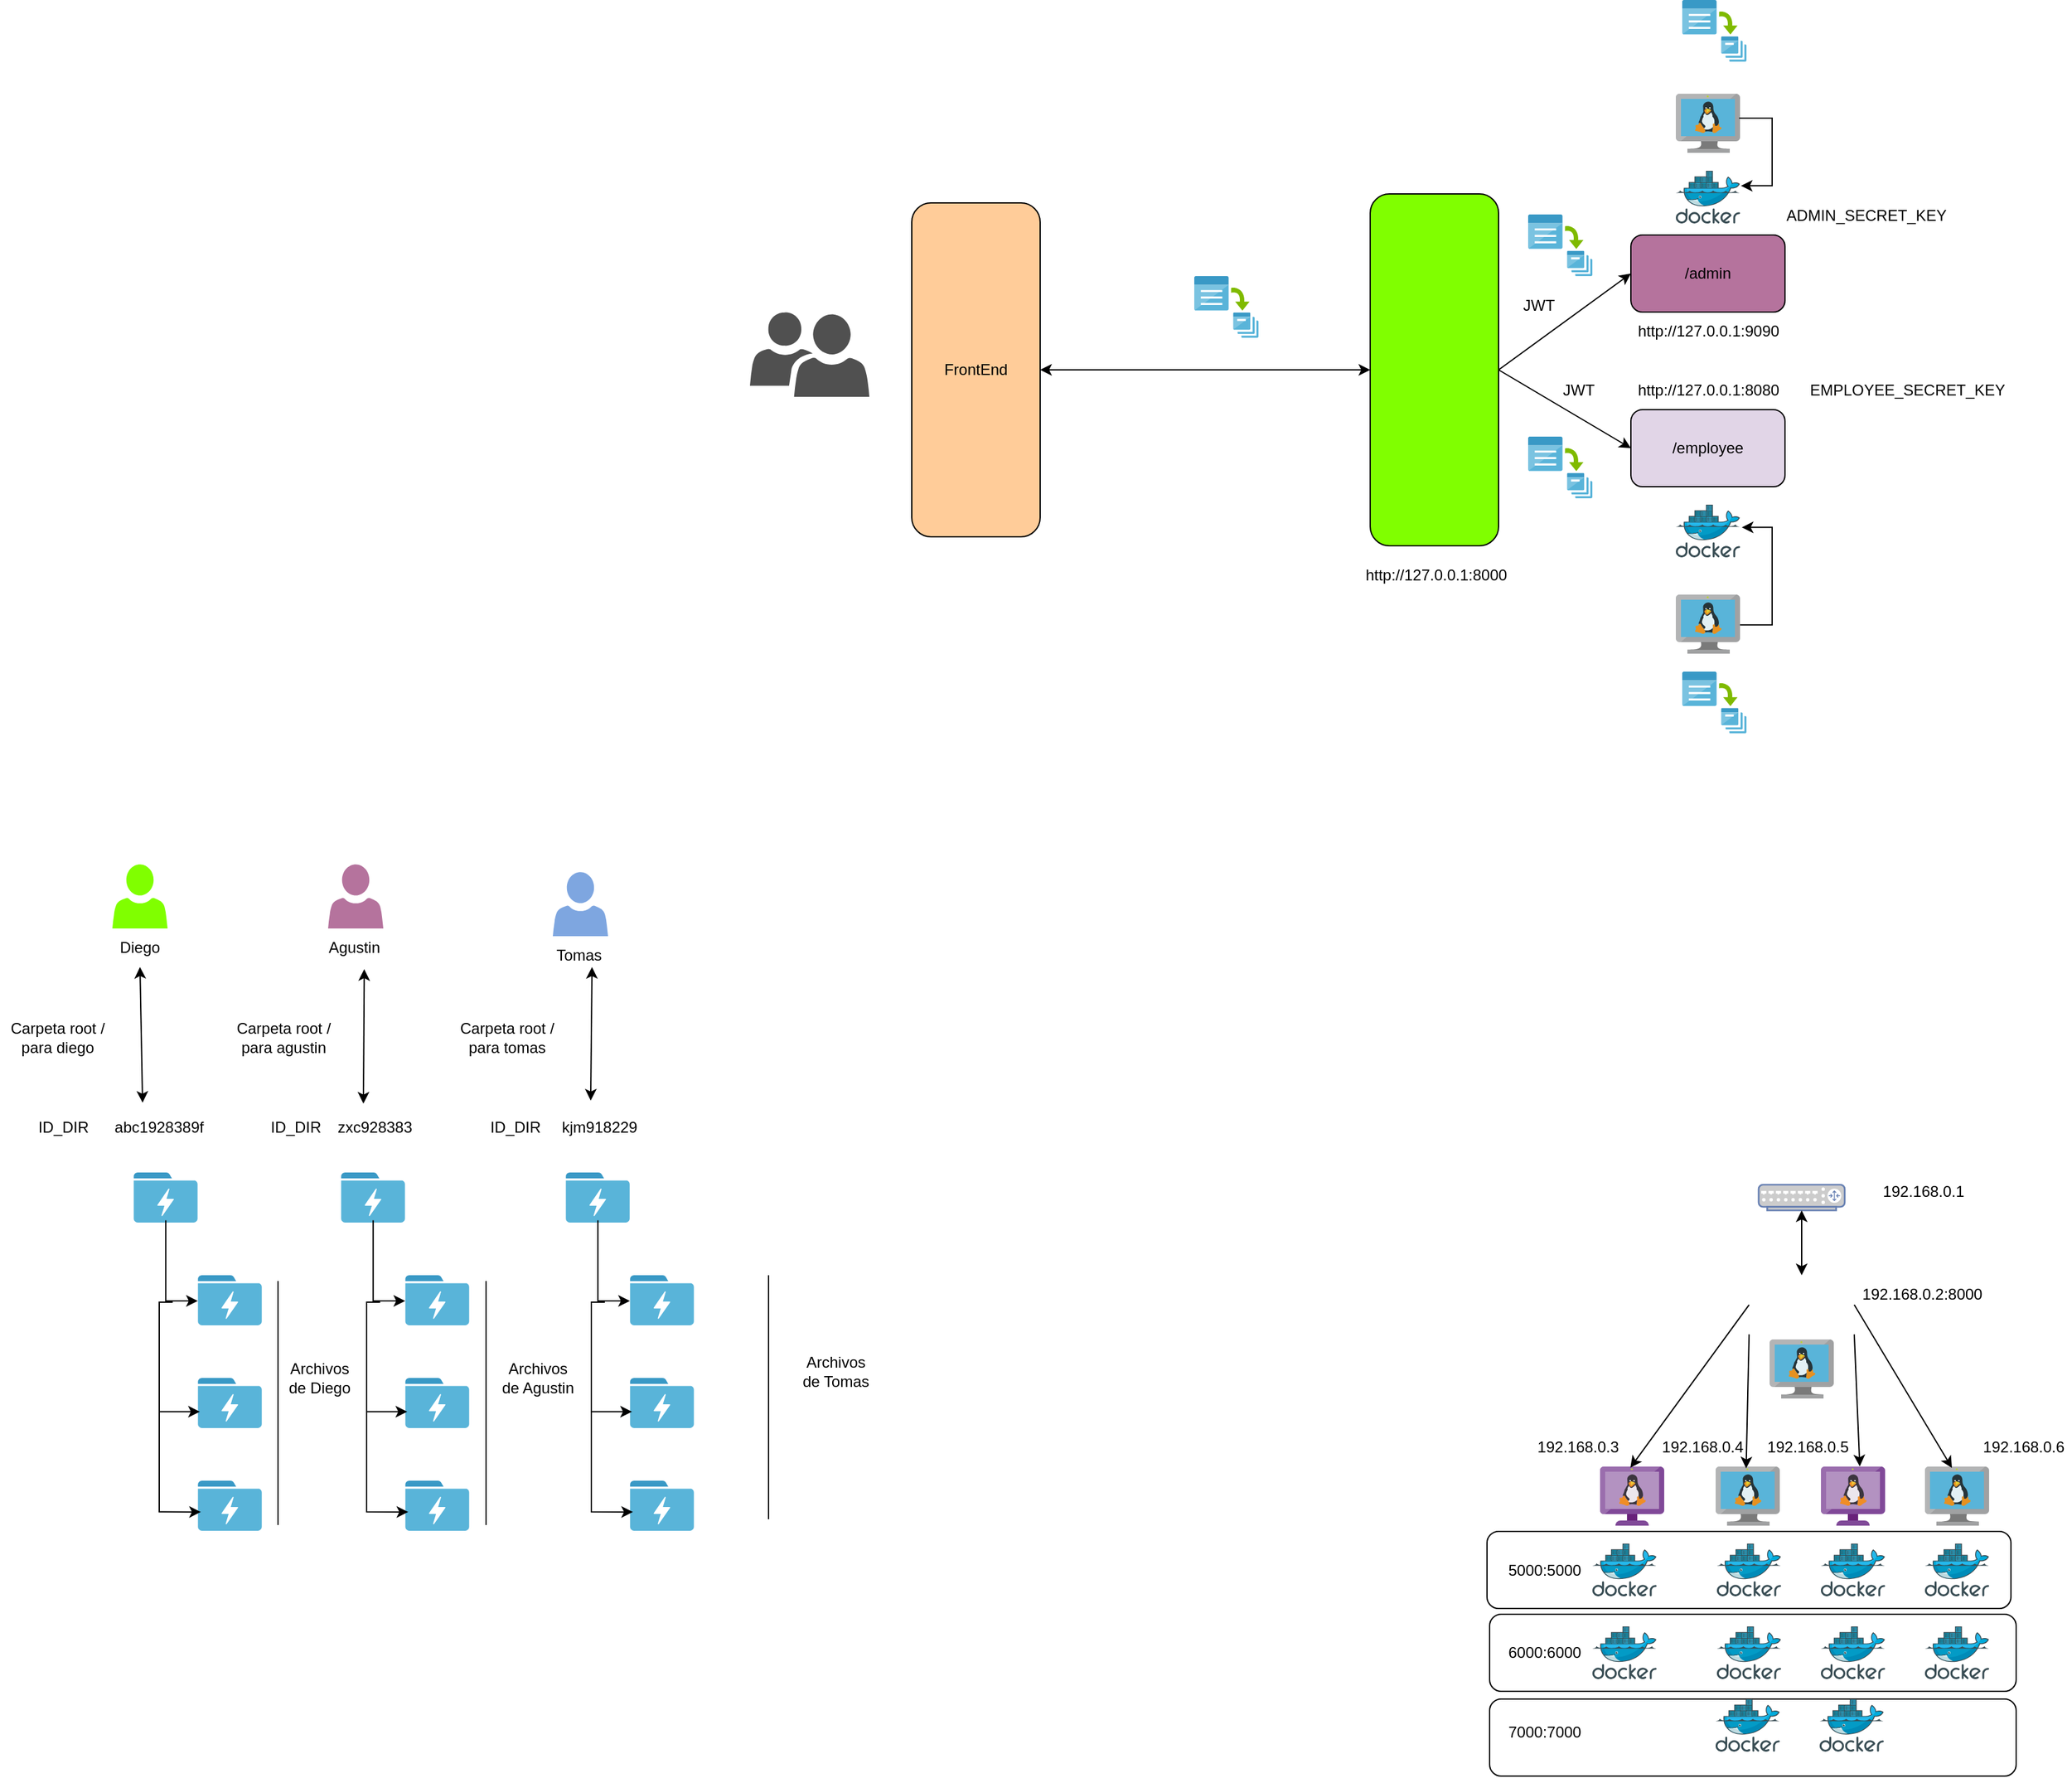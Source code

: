 <mxfile version="24.7.7">
  <diagram name="Página-1" id="3RQDp_vYsMKsHzHc4yRh">
    <mxGraphModel dx="1422" dy="674" grid="1" gridSize="10" guides="1" tooltips="1" connect="1" arrows="1" fold="1" page="1" pageScale="1" pageWidth="827" pageHeight="1169" math="0" shadow="0">
      <root>
        <mxCell id="0" />
        <mxCell id="1" parent="0" />
        <mxCell id="InMVxaxeCT_G5kLAHGeh-51" value="" style="rounded=1;whiteSpace=wrap;html=1;" vertex="1" parent="1">
          <mxGeometry x="1310" y="1520" width="410" height="60" as="geometry" />
        </mxCell>
        <mxCell id="InMVxaxeCT_G5kLAHGeh-50" value="" style="rounded=1;whiteSpace=wrap;html=1;" vertex="1" parent="1">
          <mxGeometry x="1310" y="1454" width="410" height="60" as="geometry" />
        </mxCell>
        <mxCell id="InMVxaxeCT_G5kLAHGeh-49" value="" style="rounded=1;whiteSpace=wrap;html=1;" vertex="1" parent="1">
          <mxGeometry x="1307.95" y="1389.5" width="408" height="60" as="geometry" />
        </mxCell>
        <mxCell id="np63MpRmcKCv9q-ggZMW-1" value="" style="rounded=1;whiteSpace=wrap;html=1;rotation=90;fillColor=#80FF00;" parent="1" vertex="1">
          <mxGeometry x="1130" y="435" width="274" height="100" as="geometry" />
        </mxCell>
        <mxCell id="np63MpRmcKCv9q-ggZMW-4" value="" style="endArrow=classic;html=1;rounded=0;exitX=0.5;exitY=0;exitDx=0;exitDy=0;entryX=0;entryY=0.5;entryDx=0;entryDy=0;" parent="1" source="np63MpRmcKCv9q-ggZMW-1" target="np63MpRmcKCv9q-ggZMW-9" edge="1">
          <mxGeometry width="50" height="50" relative="1" as="geometry">
            <mxPoint x="1480" y="520" as="sourcePoint" />
            <mxPoint x="1420" y="485" as="targetPoint" />
          </mxGeometry>
        </mxCell>
        <mxCell id="np63MpRmcKCv9q-ggZMW-9" value="/employee" style="rounded=1;whiteSpace=wrap;html=1;fillColor=#E1D5E7;" parent="1" vertex="1">
          <mxGeometry x="1420" y="516" width="120" height="60" as="geometry" />
        </mxCell>
        <mxCell id="np63MpRmcKCv9q-ggZMW-10" value="" style="endArrow=classic;html=1;rounded=0;exitX=0.5;exitY=0;exitDx=0;exitDy=0;entryX=0;entryY=0.5;entryDx=0;entryDy=0;" parent="1" source="np63MpRmcKCv9q-ggZMW-1" target="np63MpRmcKCv9q-ggZMW-11" edge="1">
          <mxGeometry width="50" height="50" relative="1" as="geometry">
            <mxPoint x="1540" y="470" as="sourcePoint" />
            <mxPoint x="1420" y="420" as="targetPoint" />
          </mxGeometry>
        </mxCell>
        <mxCell id="np63MpRmcKCv9q-ggZMW-11" value="/admin" style="rounded=1;whiteSpace=wrap;html=1;fillColor=#B5739D;" parent="1" vertex="1">
          <mxGeometry x="1420" y="380" width="120" height="60" as="geometry" />
        </mxCell>
        <mxCell id="np63MpRmcKCv9q-ggZMW-12" value="" style="image;sketch=0;aspect=fixed;html=1;points=[];align=center;fontSize=12;image=img/lib/mscae/Docker.svg;" parent="1" vertex="1">
          <mxGeometry x="1455" y="590" width="50" height="41" as="geometry" />
        </mxCell>
        <mxCell id="np63MpRmcKCv9q-ggZMW-16" value="" style="image;sketch=0;aspect=fixed;html=1;points=[];align=center;fontSize=12;image=img/lib/mscae/Docker.svg;" parent="1" vertex="1">
          <mxGeometry x="1455" y="330" width="50" height="41" as="geometry" />
        </mxCell>
        <mxCell id="np63MpRmcKCv9q-ggZMW-18" value="" style="image;sketch=0;aspect=fixed;html=1;points=[];align=center;fontSize=12;image=img/lib/mscae/VM_Linux.svg;" parent="1" vertex="1">
          <mxGeometry x="1455" y="270" width="50" height="46" as="geometry" />
        </mxCell>
        <mxCell id="np63MpRmcKCv9q-ggZMW-19" value="" style="image;sketch=0;aspect=fixed;html=1;points=[];align=center;fontSize=12;image=img/lib/mscae/VM_Linux.svg;" parent="1" vertex="1">
          <mxGeometry x="1455" y="660" width="50" height="46" as="geometry" />
        </mxCell>
        <mxCell id="np63MpRmcKCv9q-ggZMW-20" value="" style="endArrow=classic;html=1;rounded=0;exitX=0.987;exitY=0.413;exitDx=0;exitDy=0;exitPerimeter=0;entryX=1.013;entryY=0.285;entryDx=0;entryDy=0;entryPerimeter=0;edgeStyle=elbowEdgeStyle;" parent="1" source="np63MpRmcKCv9q-ggZMW-18" target="np63MpRmcKCv9q-ggZMW-16" edge="1">
          <mxGeometry width="50" height="50" relative="1" as="geometry">
            <mxPoint x="1590" y="500" as="sourcePoint" />
            <mxPoint x="1640" y="450" as="targetPoint" />
            <Array as="points">
              <mxPoint x="1530" y="320" />
            </Array>
          </mxGeometry>
        </mxCell>
        <mxCell id="np63MpRmcKCv9q-ggZMW-21" value="" style="endArrow=classic;html=1;rounded=0;exitX=1;exitY=0.514;exitDx=0;exitDy=0;exitPerimeter=0;entryX=1.027;entryY=0.431;entryDx=0;entryDy=0;entryPerimeter=0;edgeStyle=elbowEdgeStyle;" parent="1" source="np63MpRmcKCv9q-ggZMW-19" target="np63MpRmcKCv9q-ggZMW-12" edge="1">
          <mxGeometry width="50" height="50" relative="1" as="geometry">
            <mxPoint x="1640" y="530" as="sourcePoint" />
            <mxPoint x="1690" y="480" as="targetPoint" />
            <Array as="points">
              <mxPoint x="1530" y="640" />
            </Array>
          </mxGeometry>
        </mxCell>
        <mxCell id="np63MpRmcKCv9q-ggZMW-25" value="" style="shape=image;verticalLabelPosition=bottom;labelBackgroundColor=default;verticalAlign=top;aspect=fixed;imageAspect=0;image=https://www.f5.com/go/product/welcome-to-nginx.socialImage.png;" parent="1" vertex="1">
          <mxGeometry x="1226.05" y="460" width="81.89" height="46.06" as="geometry" />
        </mxCell>
        <mxCell id="np63MpRmcKCv9q-ggZMW-26" value="FrontEnd" style="rounded=1;whiteSpace=wrap;html=1;fillColor=#FFCC99;" parent="1" vertex="1">
          <mxGeometry x="860" y="355" width="100" height="260" as="geometry" />
        </mxCell>
        <mxCell id="np63MpRmcKCv9q-ggZMW-27" value="" style="endArrow=classic;startArrow=classic;html=1;rounded=0;exitX=1;exitY=0.5;exitDx=0;exitDy=0;entryX=0.5;entryY=1;entryDx=0;entryDy=0;" parent="1" source="np63MpRmcKCv9q-ggZMW-26" target="np63MpRmcKCv9q-ggZMW-1" edge="1">
          <mxGeometry width="50" height="50" relative="1" as="geometry">
            <mxPoint x="1240" y="430" as="sourcePoint" />
            <mxPoint x="1290" y="380" as="targetPoint" />
          </mxGeometry>
        </mxCell>
        <mxCell id="np63MpRmcKCv9q-ggZMW-29" value="" style="sketch=0;pointerEvents=1;shadow=0;dashed=0;html=1;strokeColor=none;labelPosition=center;verticalLabelPosition=bottom;verticalAlign=top;align=center;fillColor=#505050;shape=mxgraph.mscae.intune.user_group" parent="1" vertex="1">
          <mxGeometry x="734" y="440.06" width="93" height="66" as="geometry" />
        </mxCell>
        <mxCell id="np63MpRmcKCv9q-ggZMW-30" value="" style="image;sketch=0;aspect=fixed;html=1;points=[];align=center;fontSize=12;image=img/lib/mscae/Batch_Accounts.svg;" parent="1" vertex="1">
          <mxGeometry x="1080" y="412" width="50" height="48" as="geometry" />
        </mxCell>
        <mxCell id="np63MpRmcKCv9q-ggZMW-31" value="" style="image;sketch=0;aspect=fixed;html=1;points=[];align=center;fontSize=12;image=img/lib/mscae/Batch_Accounts.svg;" parent="1" vertex="1">
          <mxGeometry x="1340" y="364" width="50" height="48" as="geometry" />
        </mxCell>
        <mxCell id="np63MpRmcKCv9q-ggZMW-32" value="" style="image;sketch=0;aspect=fixed;html=1;points=[];align=center;fontSize=12;image=img/lib/mscae/Batch_Accounts.svg;" parent="1" vertex="1">
          <mxGeometry x="1460" y="197" width="50" height="48" as="geometry" />
        </mxCell>
        <mxCell id="np63MpRmcKCv9q-ggZMW-33" value="" style="image;sketch=0;aspect=fixed;html=1;points=[];align=center;fontSize=12;image=img/lib/mscae/Batch_Accounts.svg;" parent="1" vertex="1">
          <mxGeometry x="1340" y="537" width="50" height="48" as="geometry" />
        </mxCell>
        <mxCell id="np63MpRmcKCv9q-ggZMW-34" value="" style="image;sketch=0;aspect=fixed;html=1;points=[];align=center;fontSize=12;image=img/lib/mscae/Batch_Accounts.svg;" parent="1" vertex="1">
          <mxGeometry x="1460" y="720" width="50" height="48" as="geometry" />
        </mxCell>
        <mxCell id="np63MpRmcKCv9q-ggZMW-35" value="" style="shape=image;verticalLabelPosition=bottom;labelBackgroundColor=default;verticalAlign=top;aspect=fixed;imageAspect=0;image=https://cdn.worldvectorlogo.com/logos/fastapi.svg;" parent="1" vertex="1">
          <mxGeometry x="1550" y="526" width="40" height="40" as="geometry" />
        </mxCell>
        <mxCell id="np63MpRmcKCv9q-ggZMW-36" value="" style="shape=image;verticalLabelPosition=bottom;labelBackgroundColor=default;verticalAlign=top;aspect=fixed;imageAspect=0;image=https://cdn.worldvectorlogo.com/logos/fastapi.svg;" parent="1" vertex="1">
          <mxGeometry x="1550" y="395" width="40" height="40" as="geometry" />
        </mxCell>
        <mxCell id="np63MpRmcKCv9q-ggZMW-40" value="ADMIN_SECRET_KEY" style="text;html=1;align=center;verticalAlign=middle;resizable=0;points=[];autosize=1;strokeColor=none;fillColor=none;" parent="1" vertex="1">
          <mxGeometry x="1528" y="350" width="150" height="30" as="geometry" />
        </mxCell>
        <mxCell id="np63MpRmcKCv9q-ggZMW-41" value="EMPLOYEE_SECRET_KEY" style="text;html=1;align=center;verticalAlign=middle;resizable=0;points=[];autosize=1;strokeColor=none;fillColor=none;" parent="1" vertex="1">
          <mxGeometry x="1545" y="486" width="180" height="30" as="geometry" />
        </mxCell>
        <mxCell id="np63MpRmcKCv9q-ggZMW-42" value="" style="image;sketch=0;aspect=fixed;html=1;points=[];align=center;fontSize=12;image=img/lib/mscae/Data_Lake_Store.svg;" parent="1" vertex="1">
          <mxGeometry x="254" y="1110" width="50" height="39" as="geometry" />
        </mxCell>
        <mxCell id="np63MpRmcKCv9q-ggZMW-43" value="" style="image;sketch=0;aspect=fixed;html=1;points=[];align=center;fontSize=12;image=img/lib/mscae/Data_Lake_Store.svg;" parent="1" vertex="1">
          <mxGeometry x="304" y="1190" width="50" height="39" as="geometry" />
        </mxCell>
        <mxCell id="np63MpRmcKCv9q-ggZMW-44" value="" style="image;sketch=0;aspect=fixed;html=1;points=[];align=center;fontSize=12;image=img/lib/mscae/Data_Lake_Store.svg;" parent="1" vertex="1">
          <mxGeometry x="304" y="1270" width="50" height="39" as="geometry" />
        </mxCell>
        <mxCell id="np63MpRmcKCv9q-ggZMW-45" value="" style="image;sketch=0;aspect=fixed;html=1;points=[];align=center;fontSize=12;image=img/lib/mscae/Data_Lake_Store.svg;" parent="1" vertex="1">
          <mxGeometry x="304" y="1350" width="50" height="39" as="geometry" />
        </mxCell>
        <mxCell id="np63MpRmcKCv9q-ggZMW-46" value="" style="endArrow=classic;html=1;rounded=0;exitX=0.502;exitY=0.956;exitDx=0;exitDy=0;exitPerimeter=0;edgeStyle=orthogonalEdgeStyle;" parent="1" source="np63MpRmcKCv9q-ggZMW-42" edge="1">
          <mxGeometry width="50" height="50" relative="1" as="geometry">
            <mxPoint x="384" y="1220" as="sourcePoint" />
            <mxPoint x="304" y="1210" as="targetPoint" />
            <Array as="points">
              <mxPoint x="279" y="1210" />
            </Array>
          </mxGeometry>
        </mxCell>
        <mxCell id="np63MpRmcKCv9q-ggZMW-47" value="" style="endArrow=classic;html=1;rounded=0;entryX=0.032;entryY=0.673;entryDx=0;entryDy=0;entryPerimeter=0;edgeStyle=orthogonalEdgeStyle;" parent="1" target="np63MpRmcKCv9q-ggZMW-44" edge="1">
          <mxGeometry width="50" height="50" relative="1" as="geometry">
            <mxPoint x="284" y="1210" as="sourcePoint" />
            <mxPoint x="424" y="1270" as="targetPoint" />
            <Array as="points">
              <mxPoint x="274" y="1211" />
              <mxPoint x="274" y="1296" />
            </Array>
          </mxGeometry>
        </mxCell>
        <mxCell id="np63MpRmcKCv9q-ggZMW-48" value="" style="endArrow=classic;html=1;rounded=0;entryX=0.048;entryY=0.624;entryDx=0;entryDy=0;entryPerimeter=0;edgeStyle=orthogonalEdgeStyle;" parent="1" target="np63MpRmcKCv9q-ggZMW-45" edge="1">
          <mxGeometry width="50" height="50" relative="1" as="geometry">
            <mxPoint x="274" y="1290" as="sourcePoint" />
            <mxPoint x="394" y="1260" as="targetPoint" />
            <Array as="points">
              <mxPoint x="274" y="1374" />
            </Array>
          </mxGeometry>
        </mxCell>
        <mxCell id="np63MpRmcKCv9q-ggZMW-50" value="" style="sketch=0;pointerEvents=1;shadow=0;dashed=0;html=1;strokeColor=none;labelPosition=center;verticalLabelPosition=bottom;verticalAlign=top;align=center;fillColor=#80FF00;shape=mxgraph.mscae.intune.account_portal" parent="1" vertex="1">
          <mxGeometry x="237.5" y="870" width="43" height="50" as="geometry" />
        </mxCell>
        <mxCell id="np63MpRmcKCv9q-ggZMW-51" value="" style="sketch=0;pointerEvents=1;shadow=0;dashed=0;html=1;strokeColor=none;labelPosition=center;verticalLabelPosition=bottom;verticalAlign=top;align=center;fillColor=#B5739D;shape=mxgraph.mscae.intune.account_portal" parent="1" vertex="1">
          <mxGeometry x="405.5" y="870" width="43" height="50" as="geometry" />
        </mxCell>
        <mxCell id="np63MpRmcKCv9q-ggZMW-52" value="Diego" style="text;html=1;align=center;verticalAlign=middle;whiteSpace=wrap;rounded=0;" parent="1" vertex="1">
          <mxGeometry x="229" y="920" width="60" height="30" as="geometry" />
        </mxCell>
        <mxCell id="np63MpRmcKCv9q-ggZMW-53" value="Agustin" style="text;html=1;align=center;verticalAlign=middle;whiteSpace=wrap;rounded=0;" parent="1" vertex="1">
          <mxGeometry x="395.5" y="920" width="60" height="30" as="geometry" />
        </mxCell>
        <mxCell id="np63MpRmcKCv9q-ggZMW-54" value="" style="sketch=0;pointerEvents=1;shadow=0;dashed=0;html=1;strokeColor=none;labelPosition=center;verticalLabelPosition=bottom;verticalAlign=top;align=center;fillColor=#7EA6E0;shape=mxgraph.mscae.intune.account_portal" parent="1" vertex="1">
          <mxGeometry x="580.5" y="876" width="43" height="50" as="geometry" />
        </mxCell>
        <mxCell id="np63MpRmcKCv9q-ggZMW-55" value="Tomas" style="text;html=1;align=center;verticalAlign=middle;whiteSpace=wrap;rounded=0;" parent="1" vertex="1">
          <mxGeometry x="570.5" y="926" width="60" height="30" as="geometry" />
        </mxCell>
        <mxCell id="np63MpRmcKCv9q-ggZMW-56" value="" style="image;sketch=0;aspect=fixed;html=1;points=[];align=center;fontSize=12;image=img/lib/mscae/Data_Lake_Store.svg;" parent="1" vertex="1">
          <mxGeometry x="415.5" y="1110" width="50" height="39" as="geometry" />
        </mxCell>
        <mxCell id="np63MpRmcKCv9q-ggZMW-57" value="" style="image;sketch=0;aspect=fixed;html=1;points=[];align=center;fontSize=12;image=img/lib/mscae/Data_Lake_Store.svg;" parent="1" vertex="1">
          <mxGeometry x="465.5" y="1190" width="50" height="39" as="geometry" />
        </mxCell>
        <mxCell id="np63MpRmcKCv9q-ggZMW-58" value="" style="image;sketch=0;aspect=fixed;html=1;points=[];align=center;fontSize=12;image=img/lib/mscae/Data_Lake_Store.svg;" parent="1" vertex="1">
          <mxGeometry x="465.5" y="1270" width="50" height="39" as="geometry" />
        </mxCell>
        <mxCell id="np63MpRmcKCv9q-ggZMW-59" value="" style="image;sketch=0;aspect=fixed;html=1;points=[];align=center;fontSize=12;image=img/lib/mscae/Data_Lake_Store.svg;" parent="1" vertex="1">
          <mxGeometry x="465.5" y="1350" width="50" height="39" as="geometry" />
        </mxCell>
        <mxCell id="np63MpRmcKCv9q-ggZMW-60" value="" style="endArrow=classic;html=1;rounded=0;exitX=0.502;exitY=0.956;exitDx=0;exitDy=0;exitPerimeter=0;edgeStyle=orthogonalEdgeStyle;" parent="1" source="np63MpRmcKCv9q-ggZMW-56" edge="1">
          <mxGeometry width="50" height="50" relative="1" as="geometry">
            <mxPoint x="545.5" y="1220" as="sourcePoint" />
            <mxPoint x="465.5" y="1210" as="targetPoint" />
            <Array as="points">
              <mxPoint x="440.5" y="1210" />
            </Array>
          </mxGeometry>
        </mxCell>
        <mxCell id="np63MpRmcKCv9q-ggZMW-61" value="" style="endArrow=classic;html=1;rounded=0;entryX=0.032;entryY=0.673;entryDx=0;entryDy=0;entryPerimeter=0;edgeStyle=orthogonalEdgeStyle;" parent="1" target="np63MpRmcKCv9q-ggZMW-58" edge="1">
          <mxGeometry width="50" height="50" relative="1" as="geometry">
            <mxPoint x="445.5" y="1210" as="sourcePoint" />
            <mxPoint x="585.5" y="1270" as="targetPoint" />
            <Array as="points">
              <mxPoint x="435.5" y="1211" />
              <mxPoint x="435.5" y="1296" />
            </Array>
          </mxGeometry>
        </mxCell>
        <mxCell id="np63MpRmcKCv9q-ggZMW-62" value="" style="endArrow=classic;html=1;rounded=0;entryX=0.048;entryY=0.624;entryDx=0;entryDy=0;entryPerimeter=0;edgeStyle=orthogonalEdgeStyle;" parent="1" target="np63MpRmcKCv9q-ggZMW-59" edge="1">
          <mxGeometry width="50" height="50" relative="1" as="geometry">
            <mxPoint x="435.5" y="1290" as="sourcePoint" />
            <mxPoint x="555.5" y="1260" as="targetPoint" />
            <Array as="points">
              <mxPoint x="435.5" y="1374" />
            </Array>
          </mxGeometry>
        </mxCell>
        <mxCell id="np63MpRmcKCv9q-ggZMW-63" value="" style="image;sketch=0;aspect=fixed;html=1;points=[];align=center;fontSize=12;image=img/lib/mscae/Data_Lake_Store.svg;" parent="1" vertex="1">
          <mxGeometry x="590.5" y="1110" width="50" height="39" as="geometry" />
        </mxCell>
        <mxCell id="np63MpRmcKCv9q-ggZMW-64" value="" style="image;sketch=0;aspect=fixed;html=1;points=[];align=center;fontSize=12;image=img/lib/mscae/Data_Lake_Store.svg;" parent="1" vertex="1">
          <mxGeometry x="640.5" y="1190" width="50" height="39" as="geometry" />
        </mxCell>
        <mxCell id="np63MpRmcKCv9q-ggZMW-65" value="" style="image;sketch=0;aspect=fixed;html=1;points=[];align=center;fontSize=12;image=img/lib/mscae/Data_Lake_Store.svg;" parent="1" vertex="1">
          <mxGeometry x="640.5" y="1270" width="50" height="39" as="geometry" />
        </mxCell>
        <mxCell id="np63MpRmcKCv9q-ggZMW-66" value="" style="image;sketch=0;aspect=fixed;html=1;points=[];align=center;fontSize=12;image=img/lib/mscae/Data_Lake_Store.svg;" parent="1" vertex="1">
          <mxGeometry x="640.5" y="1350" width="50" height="39" as="geometry" />
        </mxCell>
        <mxCell id="np63MpRmcKCv9q-ggZMW-67" value="" style="endArrow=classic;html=1;rounded=0;exitX=0.502;exitY=0.956;exitDx=0;exitDy=0;exitPerimeter=0;edgeStyle=orthogonalEdgeStyle;" parent="1" source="np63MpRmcKCv9q-ggZMW-63" edge="1">
          <mxGeometry width="50" height="50" relative="1" as="geometry">
            <mxPoint x="720.5" y="1220" as="sourcePoint" />
            <mxPoint x="640.5" y="1210" as="targetPoint" />
            <Array as="points">
              <mxPoint x="615.5" y="1210" />
            </Array>
          </mxGeometry>
        </mxCell>
        <mxCell id="np63MpRmcKCv9q-ggZMW-68" value="" style="endArrow=classic;html=1;rounded=0;entryX=0.032;entryY=0.673;entryDx=0;entryDy=0;entryPerimeter=0;edgeStyle=orthogonalEdgeStyle;" parent="1" target="np63MpRmcKCv9q-ggZMW-65" edge="1">
          <mxGeometry width="50" height="50" relative="1" as="geometry">
            <mxPoint x="620.5" y="1210" as="sourcePoint" />
            <mxPoint x="760.5" y="1270" as="targetPoint" />
            <Array as="points">
              <mxPoint x="610.5" y="1211" />
              <mxPoint x="610.5" y="1296" />
            </Array>
          </mxGeometry>
        </mxCell>
        <mxCell id="np63MpRmcKCv9q-ggZMW-69" value="" style="endArrow=classic;html=1;rounded=0;entryX=0.048;entryY=0.624;entryDx=0;entryDy=0;entryPerimeter=0;edgeStyle=orthogonalEdgeStyle;" parent="1" target="np63MpRmcKCv9q-ggZMW-66" edge="1">
          <mxGeometry width="50" height="50" relative="1" as="geometry">
            <mxPoint x="610.5" y="1290" as="sourcePoint" />
            <mxPoint x="730.5" y="1260" as="targetPoint" />
            <Array as="points">
              <mxPoint x="610.5" y="1374" />
            </Array>
          </mxGeometry>
        </mxCell>
        <mxCell id="np63MpRmcKCv9q-ggZMW-70" value="abc1928389f" style="text;html=1;align=center;verticalAlign=middle;whiteSpace=wrap;rounded=0;" parent="1" vertex="1">
          <mxGeometry x="229" y="1060" width="90" height="30" as="geometry" />
        </mxCell>
        <mxCell id="np63MpRmcKCv9q-ggZMW-71" value="zxc928383" style="text;html=1;align=center;verticalAlign=middle;whiteSpace=wrap;rounded=0;" parent="1" vertex="1">
          <mxGeometry x="397" y="1060" width="90" height="30" as="geometry" />
        </mxCell>
        <mxCell id="np63MpRmcKCv9q-ggZMW-72" value="kjm918229" style="text;html=1;align=center;verticalAlign=middle;whiteSpace=wrap;rounded=0;" parent="1" vertex="1">
          <mxGeometry x="572" y="1060" width="90" height="30" as="geometry" />
        </mxCell>
        <mxCell id="np63MpRmcKCv9q-ggZMW-73" value="" style="endArrow=classic;startArrow=classic;html=1;rounded=0;entryX=0.5;entryY=1;entryDx=0;entryDy=0;exitX=0.356;exitY=-0.144;exitDx=0;exitDy=0;exitPerimeter=0;" parent="1" source="np63MpRmcKCv9q-ggZMW-70" target="np63MpRmcKCv9q-ggZMW-52" edge="1">
          <mxGeometry width="50" height="50" relative="1" as="geometry">
            <mxPoint x="280" y="1050" as="sourcePoint" />
            <mxPoint x="520" y="1030" as="targetPoint" />
          </mxGeometry>
        </mxCell>
        <mxCell id="np63MpRmcKCv9q-ggZMW-74" value="Carpeta root /&lt;div&gt;para diego&lt;/div&gt;" style="text;html=1;align=center;verticalAlign=middle;whiteSpace=wrap;rounded=0;" parent="1" vertex="1">
          <mxGeometry x="150" y="990" width="90" height="30" as="geometry" />
        </mxCell>
        <mxCell id="np63MpRmcKCv9q-ggZMW-75" value="Carpeta root /&lt;div&gt;para agustin&lt;/div&gt;" style="text;html=1;align=center;verticalAlign=middle;whiteSpace=wrap;rounded=0;" parent="1" vertex="1">
          <mxGeometry x="325.5" y="990" width="90" height="30" as="geometry" />
        </mxCell>
        <mxCell id="np63MpRmcKCv9q-ggZMW-76" value="Carpeta root /&lt;div&gt;para tomas&lt;/div&gt;" style="text;html=1;align=center;verticalAlign=middle;whiteSpace=wrap;rounded=0;" parent="1" vertex="1">
          <mxGeometry x="500" y="990" width="90" height="30" as="geometry" />
        </mxCell>
        <mxCell id="np63MpRmcKCv9q-ggZMW-77" value="" style="endArrow=classic;startArrow=classic;html=1;rounded=0;exitX=0.4;exitY=-0.122;exitDx=0;exitDy=0;exitPerimeter=0;entryX=0.636;entryY=1.056;entryDx=0;entryDy=0;entryPerimeter=0;" parent="1" source="np63MpRmcKCv9q-ggZMW-71" target="np63MpRmcKCv9q-ggZMW-53" edge="1">
          <mxGeometry width="50" height="50" relative="1" as="geometry">
            <mxPoint x="410" y="1030" as="sourcePoint" />
            <mxPoint x="460" y="980" as="targetPoint" />
          </mxGeometry>
        </mxCell>
        <mxCell id="np63MpRmcKCv9q-ggZMW-78" value="" style="endArrow=classic;startArrow=classic;html=1;rounded=0;exitX=0.4;exitY=-0.122;exitDx=0;exitDy=0;exitPerimeter=0;entryX=0.636;entryY=1.056;entryDx=0;entryDy=0;entryPerimeter=0;" parent="1" edge="1">
          <mxGeometry width="50" height="50" relative="1" as="geometry">
            <mxPoint x="610" y="1054" as="sourcePoint" />
            <mxPoint x="611" y="950" as="targetPoint" />
          </mxGeometry>
        </mxCell>
        <mxCell id="np63MpRmcKCv9q-ggZMW-79" value="ID_DIR" style="text;html=1;align=center;verticalAlign=middle;resizable=0;points=[];autosize=1;strokeColor=none;fillColor=none;" parent="1" vertex="1">
          <mxGeometry x="169" y="1060" width="60" height="30" as="geometry" />
        </mxCell>
        <mxCell id="np63MpRmcKCv9q-ggZMW-80" value="ID_DIR" style="text;html=1;align=center;verticalAlign=middle;resizable=0;points=[];autosize=1;strokeColor=none;fillColor=none;" parent="1" vertex="1">
          <mxGeometry x="350" y="1060" width="60" height="30" as="geometry" />
        </mxCell>
        <mxCell id="np63MpRmcKCv9q-ggZMW-81" value="ID_DIR" style="text;html=1;align=center;verticalAlign=middle;resizable=0;points=[];autosize=1;strokeColor=none;fillColor=none;" parent="1" vertex="1">
          <mxGeometry x="520.5" y="1060" width="60" height="30" as="geometry" />
        </mxCell>
        <mxCell id="InMVxaxeCT_G5kLAHGeh-2" value="" style="endArrow=none;html=1;rounded=0;fillColor=#A9C4EB;" edge="1" parent="1">
          <mxGeometry width="50" height="50" relative="1" as="geometry">
            <mxPoint x="748.5" y="1380" as="sourcePoint" />
            <mxPoint x="748.5" y="1190" as="targetPoint" />
          </mxGeometry>
        </mxCell>
        <mxCell id="InMVxaxeCT_G5kLAHGeh-3" value="Archivos de Tomas" style="text;html=1;align=center;verticalAlign=middle;whiteSpace=wrap;rounded=0;" vertex="1" parent="1">
          <mxGeometry x="770.5" y="1250" width="60" height="30" as="geometry" />
        </mxCell>
        <mxCell id="InMVxaxeCT_G5kLAHGeh-4" value="" style="endArrow=none;html=1;rounded=0;fillColor=#A9C4EB;" edge="1" parent="1">
          <mxGeometry width="50" height="50" relative="1" as="geometry">
            <mxPoint x="528.5" y="1384.5" as="sourcePoint" />
            <mxPoint x="528.5" y="1194.5" as="targetPoint" />
          </mxGeometry>
        </mxCell>
        <mxCell id="InMVxaxeCT_G5kLAHGeh-5" value="Archivos de Agustin" style="text;html=1;align=center;verticalAlign=middle;whiteSpace=wrap;rounded=0;" vertex="1" parent="1">
          <mxGeometry x="538.5" y="1254.5" width="60" height="30" as="geometry" />
        </mxCell>
        <mxCell id="InMVxaxeCT_G5kLAHGeh-6" value="" style="endArrow=none;html=1;rounded=0;fillColor=#A9C4EB;" edge="1" parent="1">
          <mxGeometry width="50" height="50" relative="1" as="geometry">
            <mxPoint x="366.5" y="1384.5" as="sourcePoint" />
            <mxPoint x="366.5" y="1194.5" as="targetPoint" />
          </mxGeometry>
        </mxCell>
        <mxCell id="InMVxaxeCT_G5kLAHGeh-7" value="Archivos de Diego" style="text;html=1;align=center;verticalAlign=middle;whiteSpace=wrap;rounded=0;" vertex="1" parent="1">
          <mxGeometry x="368.5" y="1254.5" width="60" height="30" as="geometry" />
        </mxCell>
        <mxCell id="InMVxaxeCT_G5kLAHGeh-10" value="" style="shape=image;verticalLabelPosition=bottom;labelBackgroundColor=default;verticalAlign=top;aspect=fixed;imageAspect=0;image=https://www.kdeblog.com/wp-content/uploads/2015/09/RH_Fedora_logo_web.jpg;" vertex="1" parent="1">
          <mxGeometry x="1462.5" y="640.24" width="35" height="19.76" as="geometry" />
        </mxCell>
        <mxCell id="InMVxaxeCT_G5kLAHGeh-11" value="" style="shape=image;verticalLabelPosition=bottom;labelBackgroundColor=default;verticalAlign=top;aspect=fixed;imageAspect=0;image=https://www.kdeblog.com/wp-content/uploads/2015/09/RH_Fedora_logo_web.jpg;" vertex="1" parent="1">
          <mxGeometry x="1462.5" y="250.24" width="35" height="19.76" as="geometry" />
        </mxCell>
        <mxCell id="InMVxaxeCT_G5kLAHGeh-12" value="http://127.0.0.1:9090" style="text;html=1;align=center;verticalAlign=middle;resizable=0;points=[];autosize=1;strokeColor=none;fillColor=none;" vertex="1" parent="1">
          <mxGeometry x="1415" y="440.06" width="130" height="30" as="geometry" />
        </mxCell>
        <mxCell id="InMVxaxeCT_G5kLAHGeh-13" value="http://127.0.0.1:8080" style="text;html=1;align=center;verticalAlign=middle;resizable=0;points=[];autosize=1;strokeColor=none;fillColor=none;" vertex="1" parent="1">
          <mxGeometry x="1415" y="486" width="130" height="30" as="geometry" />
        </mxCell>
        <mxCell id="InMVxaxeCT_G5kLAHGeh-14" value="http://127.0.0.1:8000" style="text;html=1;align=center;verticalAlign=middle;resizable=0;points=[];autosize=1;strokeColor=none;fillColor=none;" vertex="1" parent="1">
          <mxGeometry x="1203" y="630" width="130" height="30" as="geometry" />
        </mxCell>
        <mxCell id="InMVxaxeCT_G5kLAHGeh-15" value="" style="image;sketch=0;aspect=fixed;html=1;points=[];align=center;fontSize=12;image=img/lib/mscae/VM_Linux_Non_Azure.svg;" vertex="1" parent="1">
          <mxGeometry x="1395.95" y="1339" width="50" height="46" as="geometry" />
        </mxCell>
        <mxCell id="InMVxaxeCT_G5kLAHGeh-16" value="" style="image;sketch=0;aspect=fixed;html=1;points=[];align=center;fontSize=12;image=img/lib/mscae/VM_Linux.svg;" vertex="1" parent="1">
          <mxGeometry x="1485.95" y="1339" width="50" height="46" as="geometry" />
        </mxCell>
        <mxCell id="InMVxaxeCT_G5kLAHGeh-20" value="" style="image;sketch=0;aspect=fixed;html=1;points=[];align=center;fontSize=12;image=img/lib/mscae/VM_Linux_Non_Azure.svg;" vertex="1" parent="1">
          <mxGeometry x="1567.95" y="1339" width="50" height="46" as="geometry" />
        </mxCell>
        <mxCell id="InMVxaxeCT_G5kLAHGeh-21" value="" style="image;sketch=0;aspect=fixed;html=1;points=[];align=center;fontSize=12;image=img/lib/mscae/VM_Linux.svg;" vertex="1" parent="1">
          <mxGeometry x="1648.95" y="1339" width="50" height="46" as="geometry" />
        </mxCell>
        <mxCell id="InMVxaxeCT_G5kLAHGeh-22" value="" style="image;sketch=0;aspect=fixed;html=1;points=[];align=center;fontSize=12;image=img/lib/mscae/Docker.svg;" vertex="1" parent="1">
          <mxGeometry x="1390" y="1399" width="50" height="41" as="geometry" />
        </mxCell>
        <mxCell id="InMVxaxeCT_G5kLAHGeh-23" value="" style="image;sketch=0;aspect=fixed;html=1;points=[];align=center;fontSize=12;image=img/lib/mscae/Docker.svg;" vertex="1" parent="1">
          <mxGeometry x="1390" y="1463.5" width="50" height="41" as="geometry" />
        </mxCell>
        <mxCell id="InMVxaxeCT_G5kLAHGeh-24" value="" style="image;sketch=0;aspect=fixed;html=1;points=[];align=center;fontSize=12;image=img/lib/mscae/Docker.svg;" vertex="1" parent="1">
          <mxGeometry x="1486.95" y="1399" width="50" height="41" as="geometry" />
        </mxCell>
        <mxCell id="InMVxaxeCT_G5kLAHGeh-25" value="" style="image;sketch=0;aspect=fixed;html=1;points=[];align=center;fontSize=12;image=img/lib/mscae/Docker.svg;" vertex="1" parent="1">
          <mxGeometry x="1486.95" y="1463.5" width="50" height="41" as="geometry" />
        </mxCell>
        <mxCell id="InMVxaxeCT_G5kLAHGeh-26" value="" style="image;sketch=0;aspect=fixed;html=1;points=[];align=center;fontSize=12;image=img/lib/mscae/Docker.svg;" vertex="1" parent="1">
          <mxGeometry x="1567.95" y="1399" width="50" height="41" as="geometry" />
        </mxCell>
        <mxCell id="InMVxaxeCT_G5kLAHGeh-27" value="" style="image;sketch=0;aspect=fixed;html=1;points=[];align=center;fontSize=12;image=img/lib/mscae/Docker.svg;" vertex="1" parent="1">
          <mxGeometry x="1567.95" y="1463.5" width="50" height="41" as="geometry" />
        </mxCell>
        <mxCell id="InMVxaxeCT_G5kLAHGeh-28" value="" style="image;sketch=0;aspect=fixed;html=1;points=[];align=center;fontSize=12;image=img/lib/mscae/Docker.svg;" vertex="1" parent="1">
          <mxGeometry x="1648.95" y="1399" width="50" height="41" as="geometry" />
        </mxCell>
        <mxCell id="InMVxaxeCT_G5kLAHGeh-29" value="" style="image;sketch=0;aspect=fixed;html=1;points=[];align=center;fontSize=12;image=img/lib/mscae/Docker.svg;" vertex="1" parent="1">
          <mxGeometry x="1648.95" y="1463.5" width="50" height="41" as="geometry" />
        </mxCell>
        <mxCell id="InMVxaxeCT_G5kLAHGeh-30" value="" style="image;sketch=0;aspect=fixed;html=1;points=[];align=center;fontSize=12;image=img/lib/mscae/Docker.svg;" vertex="1" parent="1">
          <mxGeometry x="1485.95" y="1520" width="50" height="41" as="geometry" />
        </mxCell>
        <mxCell id="InMVxaxeCT_G5kLAHGeh-31" value="" style="image;sketch=0;aspect=fixed;html=1;points=[];align=center;fontSize=12;image=img/lib/mscae/Docker.svg;" vertex="1" parent="1">
          <mxGeometry x="1566.95" y="1520" width="50" height="41" as="geometry" />
        </mxCell>
        <mxCell id="InMVxaxeCT_G5kLAHGeh-32" value="" style="image;sketch=0;aspect=fixed;html=1;points=[];align=center;fontSize=12;image=img/lib/mscae/VM_Linux.svg;" vertex="1" parent="1">
          <mxGeometry x="1528" y="1240" width="50" height="46" as="geometry" />
        </mxCell>
        <mxCell id="InMVxaxeCT_G5kLAHGeh-33" value="" style="shape=image;verticalLabelPosition=bottom;labelBackgroundColor=default;verticalAlign=top;aspect=fixed;imageAspect=0;image=https://www.f5.com/go/product/welcome-to-nginx.socialImage.png;" vertex="1" parent="1">
          <mxGeometry x="1512.05" y="1190" width="81.89" height="46.06" as="geometry" />
        </mxCell>
        <mxCell id="InMVxaxeCT_G5kLAHGeh-34" value="" style="fontColor=#0066CC;verticalAlign=top;verticalLabelPosition=bottom;labelPosition=center;align=center;html=1;outlineConnect=0;fillColor=#CCCCCC;strokeColor=#6881B3;gradientColor=none;gradientDirection=north;strokeWidth=2;shape=mxgraph.networks.router;" vertex="1" parent="1">
          <mxGeometry x="1519.49" y="1119.5" width="67.01" height="20" as="geometry" />
        </mxCell>
        <mxCell id="InMVxaxeCT_G5kLAHGeh-35" value="" style="endArrow=classic;startArrow=classic;html=1;rounded=0;entryX=0.5;entryY=1;entryDx=0;entryDy=0;entryPerimeter=0;exitX=0.5;exitY=0;exitDx=0;exitDy=0;" edge="1" parent="1" source="InMVxaxeCT_G5kLAHGeh-33" target="InMVxaxeCT_G5kLAHGeh-34">
          <mxGeometry width="50" height="50" relative="1" as="geometry">
            <mxPoint x="1650" y="1220" as="sourcePoint" />
            <mxPoint x="1700" y="1170" as="targetPoint" />
          </mxGeometry>
        </mxCell>
        <mxCell id="InMVxaxeCT_G5kLAHGeh-36" value="" style="endArrow=classic;html=1;rounded=0;exitX=0;exitY=0.5;exitDx=0;exitDy=0;entryX=0.473;entryY=0.019;entryDx=0;entryDy=0;entryPerimeter=0;" edge="1" parent="1" source="InMVxaxeCT_G5kLAHGeh-33" target="InMVxaxeCT_G5kLAHGeh-15">
          <mxGeometry width="50" height="50" relative="1" as="geometry">
            <mxPoint x="1640" y="1360" as="sourcePoint" />
            <mxPoint x="1690" y="1310" as="targetPoint" />
          </mxGeometry>
        </mxCell>
        <mxCell id="InMVxaxeCT_G5kLAHGeh-37" value="" style="endArrow=classic;html=1;rounded=0;exitX=0;exitY=1;exitDx=0;exitDy=0;entryX=0.476;entryY=0.03;entryDx=0;entryDy=0;entryPerimeter=0;" edge="1" parent="1" source="InMVxaxeCT_G5kLAHGeh-33" target="InMVxaxeCT_G5kLAHGeh-16">
          <mxGeometry width="50" height="50" relative="1" as="geometry">
            <mxPoint x="1522" y="1223" as="sourcePoint" />
            <mxPoint x="1430" y="1350" as="targetPoint" />
          </mxGeometry>
        </mxCell>
        <mxCell id="InMVxaxeCT_G5kLAHGeh-38" value="" style="endArrow=classic;html=1;rounded=0;exitX=1;exitY=1;exitDx=0;exitDy=0;entryX=0.606;entryY=-0.004;entryDx=0;entryDy=0;entryPerimeter=0;" edge="1" parent="1" source="InMVxaxeCT_G5kLAHGeh-33" target="InMVxaxeCT_G5kLAHGeh-20">
          <mxGeometry width="50" height="50" relative="1" as="geometry">
            <mxPoint x="1588.5" y="1235" as="sourcePoint" />
            <mxPoint x="1586.5" y="1339" as="targetPoint" />
          </mxGeometry>
        </mxCell>
        <mxCell id="InMVxaxeCT_G5kLAHGeh-39" value="" style="endArrow=classic;html=1;rounded=0;exitX=1;exitY=0.5;exitDx=0;exitDy=0;entryX=0.421;entryY=0.022;entryDx=0;entryDy=0;entryPerimeter=0;" edge="1" parent="1" source="InMVxaxeCT_G5kLAHGeh-33" target="InMVxaxeCT_G5kLAHGeh-21">
          <mxGeometry width="50" height="50" relative="1" as="geometry">
            <mxPoint x="1593.94" y="1206" as="sourcePoint" />
            <mxPoint x="1597.94" y="1309" as="targetPoint" />
          </mxGeometry>
        </mxCell>
        <mxCell id="InMVxaxeCT_G5kLAHGeh-40" value="192.168.0.1" style="text;html=1;align=center;verticalAlign=middle;whiteSpace=wrap;rounded=0;" vertex="1" parent="1">
          <mxGeometry x="1617.95" y="1110" width="60" height="30" as="geometry" />
        </mxCell>
        <mxCell id="InMVxaxeCT_G5kLAHGeh-41" value="192.168.0.2:8000" style="text;html=1;align=center;verticalAlign=middle;whiteSpace=wrap;rounded=0;" vertex="1" parent="1">
          <mxGeometry x="1616.95" y="1190" width="60" height="30" as="geometry" />
        </mxCell>
        <mxCell id="InMVxaxeCT_G5kLAHGeh-42" value="192.168.0.3" style="text;html=1;align=center;verticalAlign=middle;whiteSpace=wrap;rounded=0;" vertex="1" parent="1">
          <mxGeometry x="1342.94" y="1309" width="72.06" height="30" as="geometry" />
        </mxCell>
        <mxCell id="InMVxaxeCT_G5kLAHGeh-43" value="192.168.0.4" style="text;html=1;align=center;verticalAlign=middle;whiteSpace=wrap;rounded=0;" vertex="1" parent="1">
          <mxGeometry x="1440" y="1309" width="72.06" height="30" as="geometry" />
        </mxCell>
        <mxCell id="InMVxaxeCT_G5kLAHGeh-44" value="192.168.0.5" style="text;html=1;align=center;verticalAlign=middle;whiteSpace=wrap;rounded=0;" vertex="1" parent="1">
          <mxGeometry x="1521.88" y="1309" width="72.06" height="30" as="geometry" />
        </mxCell>
        <mxCell id="InMVxaxeCT_G5kLAHGeh-45" value="192.168.0.6" style="text;html=1;align=center;verticalAlign=middle;whiteSpace=wrap;rounded=0;" vertex="1" parent="1">
          <mxGeometry x="1690" y="1309" width="72.06" height="30" as="geometry" />
        </mxCell>
        <mxCell id="InMVxaxeCT_G5kLAHGeh-46" value="5000:5000" style="text;html=1;align=center;verticalAlign=middle;whiteSpace=wrap;rounded=0;" vertex="1" parent="1">
          <mxGeometry x="1323" y="1404.5" width="60" height="30" as="geometry" />
        </mxCell>
        <mxCell id="InMVxaxeCT_G5kLAHGeh-47" value="6000:6000" style="text;html=1;align=center;verticalAlign=middle;whiteSpace=wrap;rounded=0;" vertex="1" parent="1">
          <mxGeometry x="1323" y="1469" width="60" height="30" as="geometry" />
        </mxCell>
        <mxCell id="InMVxaxeCT_G5kLAHGeh-48" value="7000:7000" style="text;html=1;align=center;verticalAlign=middle;whiteSpace=wrap;rounded=0;" vertex="1" parent="1">
          <mxGeometry x="1323" y="1531" width="60" height="30" as="geometry" />
        </mxCell>
        <mxCell id="InMVxaxeCT_G5kLAHGeh-52" value="" style="shape=image;verticalLabelPosition=bottom;labelBackgroundColor=default;verticalAlign=top;aspect=fixed;imageAspect=0;image=https://static.stocktitan.net/company-logo/mdb-lg.png;" vertex="1" parent="1">
          <mxGeometry x="1638.95" y="380" width="70" height="70" as="geometry" />
        </mxCell>
        <mxCell id="InMVxaxeCT_G5kLAHGeh-53" value="" style="shape=image;verticalLabelPosition=bottom;labelBackgroundColor=default;verticalAlign=top;aspect=fixed;imageAspect=0;image=https://static.stocktitan.net/company-logo/mdb-lg.png;" vertex="1" parent="1">
          <mxGeometry x="1638.95" y="516" width="70" height="70" as="geometry" />
        </mxCell>
        <mxCell id="InMVxaxeCT_G5kLAHGeh-54" value="JWT" style="text;html=1;align=center;verticalAlign=middle;resizable=0;points=[];autosize=1;strokeColor=none;fillColor=none;" vertex="1" parent="1">
          <mxGeometry x="1354" y="486" width="50" height="30" as="geometry" />
        </mxCell>
        <mxCell id="InMVxaxeCT_G5kLAHGeh-55" value="JWT" style="text;html=1;align=center;verticalAlign=middle;resizable=0;points=[];autosize=1;strokeColor=none;fillColor=none;" vertex="1" parent="1">
          <mxGeometry x="1323" y="420" width="50" height="30" as="geometry" />
        </mxCell>
      </root>
    </mxGraphModel>
  </diagram>
</mxfile>
